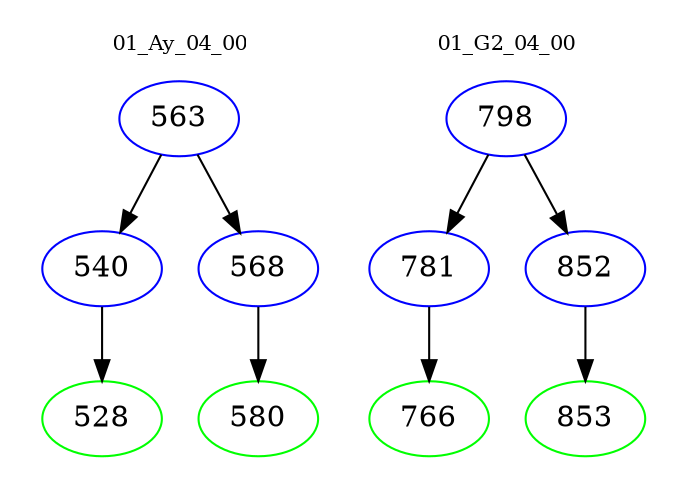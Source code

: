 digraph{
subgraph cluster_0 {
color = white
label = "01_Ay_04_00";
fontsize=10;
T0_563 [label="563", color="blue"]
T0_563 -> T0_540 [color="black"]
T0_540 [label="540", color="blue"]
T0_540 -> T0_528 [color="black"]
T0_528 [label="528", color="green"]
T0_563 -> T0_568 [color="black"]
T0_568 [label="568", color="blue"]
T0_568 -> T0_580 [color="black"]
T0_580 [label="580", color="green"]
}
subgraph cluster_1 {
color = white
label = "01_G2_04_00";
fontsize=10;
T1_798 [label="798", color="blue"]
T1_798 -> T1_781 [color="black"]
T1_781 [label="781", color="blue"]
T1_781 -> T1_766 [color="black"]
T1_766 [label="766", color="green"]
T1_798 -> T1_852 [color="black"]
T1_852 [label="852", color="blue"]
T1_852 -> T1_853 [color="black"]
T1_853 [label="853", color="green"]
}
}

